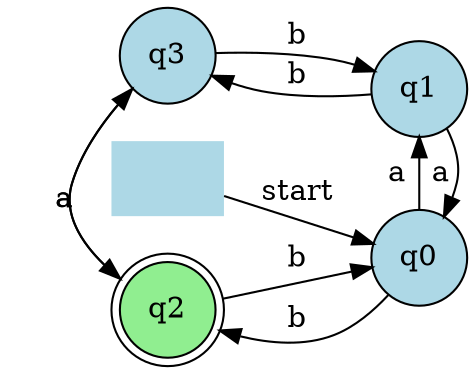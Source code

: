 digraph DFA_even_a_odd_b {
    rankdir=LR;
    size="12,8";
    
    // Clean node styling - only q2 is accepting (even a's and odd b's)
    node [shape = doublecircle, style=filled, fillcolor=lightgreen]; q2;
    node [shape = circle, style=filled, fillcolor=lightblue]; q0 q1 q3;
    
    // Initial state
    node [shape = none, label=""]; start;
    start -> q0 [label="start"];
    
    // Simple state labels
    q0 [label="q0"];
    q1 [label="q1"]; 
    q2 [label="q2"];
    q3 [label="q3"];
    
    // Transitions - reading 'a' flips the a-parity, reading 'b' flips the b-parity
    // From q0 (even a's, even b's) 
    q0 -> q1 [label="a"];   // odd a's, even b's
    q0 -> q2 [label="b"];   // even a's, odd b's - ACCEPTING
    
    // From q1 (odd a's, even b's)
    q1 -> q0 [label="a"];   // even a's, even b's
    q1 -> q3 [label="b"];   // odd a's, odd b's
    
    // From q2 (even a's, odd b's) - ACCEPTING
    q2 -> q3 [label="a"];   // odd a's, odd b's
    q2 -> q0 [label="b"];   // even a's, even b's
    
    // From q3 (odd a's, odd b's)
    q3 -> q2 [label="a"];   // even a's, odd b's - ACCEPTING
    q3 -> q1 [label="b"];   // odd a's, even b's
    
    // Layout constraints
    {rank=same; q0; q1;}
    {rank=same; q2; q3;}
}
